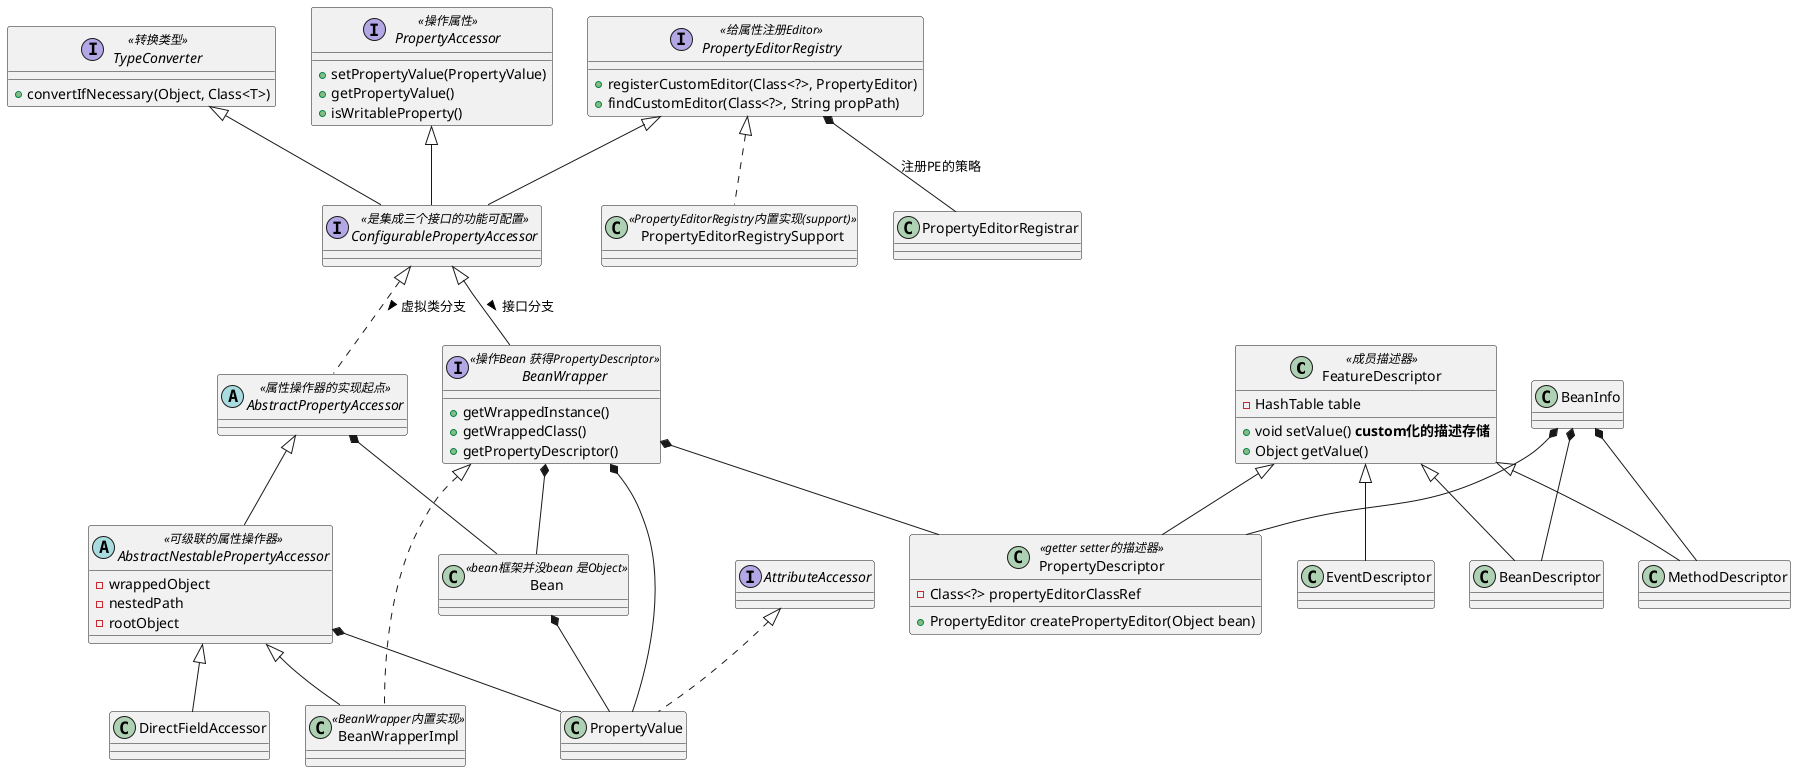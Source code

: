 @startuml
class FeatureDescriptor <<成员描述器>> {
	- HashTable table
	+ void setValue() <b>custom化的描述存储</b>
	+ Object getValue()
}

class PropertyDescriptor <<getter setter的描述器>> {
	- Class<?> propertyEditorClassRef
	+ PropertyEditor createPropertyEditor(Object bean)
}

interface TypeConverter <<转换类型>> {
	+ convertIfNecessary(Object, Class<T>)
}

interface PropertyEditorRegistry <<给属性注册Editor>> {
	+ registerCustomEditor(Class<?>, PropertyEditor)
	+ findCustomEditor(Class<?>, String propPath)
}


interface PropertyAccessor <<操作属性>> {
	+ setPropertyValue(PropertyValue)
	+ getPropertyValue()
	+ isWritableProperty()
}


interface ConfigurablePropertyAccessor <<是集成三个接口的功能可配置>> {

}

interface BeanWrapper <<操作Bean 获得PropertyDescriptor>> {
	+ getWrappedInstance()
	+ getWrappedClass()
	+ getPropertyDescriptor()
}

class PropertyEditorRegistrySupport <<PropertyEditorRegistry内置实现(support)>> {
}

class BeanWrapperImpl <<BeanWrapper内置实现>> {

}

abstract class AbstractPropertyAccessor <<属性操作器的实现起点>>
abstract class AbstractNestablePropertyAccessor <<可级联的属性操作器>> {
	- wrappedObject
	- nestedPath
	- rootObject
}

class Bean <<bean框架并没bean 是Object>>

class BeanDescriptor
class MethodDescriptor
class EventDescriptor

class BeanInfo

class DirectFieldAccessor

class PropertyEditorRegistrar

interface AttributeAccessor

class PropertyValue

Bean *-- PropertyValue
BeanWrapper *-- PropertyValue
AbstractNestablePropertyAccessor *-- PropertyValue


AttributeAccessor <|.. PropertyValue

PropertyEditorRegistry *-- PropertyEditorRegistrar : 注册PE的策略

AbstractNestablePropertyAccessor <|-- DirectFieldAccessor

FeatureDescriptor <|-- BeanDescriptor
FeatureDescriptor <|-- EventDescriptor
FeatureDescriptor <|-- MethodDescriptor


BeanInfo *-- BeanDescriptor
BeanInfo *-- PropertyDescriptor
BeanInfo *-- MethodDescriptor

BeanWrapper *-- PropertyDescriptor

AbstractPropertyAccessor *-- Bean
BeanWrapper *-- Bean
AbstractNestablePropertyAccessor <|-- BeanWrapperImpl
ConfigurablePropertyAccessor <|.. AbstractPropertyAccessor : 虚拟类分支 >
AbstractPropertyAccessor <|-- AbstractNestablePropertyAccessor
BeanWrapper <|.. BeanWrapperImpl
PropertyEditorRegistry <|.. PropertyEditorRegistrySupport
PropertyAccessor <|-- ConfigurablePropertyAccessor
TypeConverter <|-- ConfigurablePropertyAccessor
PropertyEditorRegistry <|-- ConfigurablePropertyAccessor
ConfigurablePropertyAccessor <|-- BeanWrapper : 接口分支 >

FeatureDescriptor <|-- PropertyDescriptor

@enduml

@startuml


interface BeanFactory {
	+ <T> T getBean(Class<T>)
	+ Object getBean(String)
	+ containBean()
}

interface FactoryBean<T> {
	+ T getObject()
	+ Class<?> getObjectType()
}

class FieldRetrievingFactoryBean 

FactoryBean <|.. FieldRetrievingFactoryBean

BeanFactory *-- FactoryBean

interface HierarchicalBeanFactory {
	+ getParentBeanFactory()
	+ containsLocalBean()
}

interface ConfigurableBeanFactory {

}

interface ListableBeanFactory

note top of ListableBeanFactory
可以通过<b>注解/Type</b>来拿到Bean的集合
end note

interface BeanPostProcessor <<bean创建后置处理器>>

BeanPostProcessor *-- BeanFactory

HierarchicalBeanFactory <|-- ConfigurableBeanFactory
BeanFactory <|-- HierarchicalBeanFactory
BeanFactory <|-- ListableBeanFactory

class AbstractFactoryBean<T>

FactoryBean *-- AbstractFactoryBean

class BeanFactoryPostProcessor 
note top of BeanFactoryPostProcessor
 允许用户在
 BeanFactory
 实例化后操作Factory
end note

AbstractFactoryBean <|-- ListFactoryBean
AbstractFactoryBean <|-- MapFactoryBean
FactoryBean <|-- PropertiesFactoryBean

class PropertiesFactoryBean <<通过properties文件>>

interface AutowireCapableBeanFactory <<自动组装和构建Bean>>

BeanFactory <|-- AutowireCapableBeanFactory 

@enduml

@startuml
abstract class AbstractAutowireCapableBeanFactory <<AutowireBeanFactory核心实现>>
class DefaultListableBeanFactory
AbstractAutowireCapableBeanFactory <|-- DefaultListableBeanFactory
@enduml

@startuml
class BeanFactory

class BeanDefition

class BeanPostProcessor

class PropertyEditor

BeanFactory *-- BeanDefition: 用来描述bean元信息 >
BeanFactory *-- BeanPostProcessor: 创建bean前后调用 >
BeanFactory *-- PropertyEditor: 修改bean属性 >
@enduml

